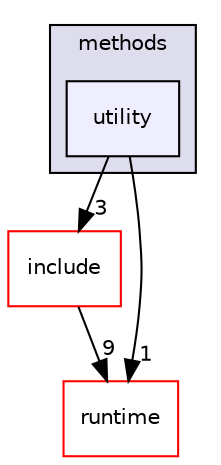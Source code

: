 digraph "utility" {
  compound=true
  node [ fontsize="10", fontname="Helvetica"];
  edge [ labelfontsize="10", labelfontname="Helvetica"];
  subgraph clusterdir_f3aa04228f1472da1269499608c43564 {
    graph [ bgcolor="#ddddee", pencolor="black", label="methods" fontname="Helvetica", fontsize="10", URL="dir_f3aa04228f1472da1269499608c43564.html"]
  dir_5e243b881599028e1370f1075d771b32 [shape=box, label="utility", style="filled", fillcolor="#eeeeff", pencolor="black", URL="dir_5e243b881599028e1370f1075d771b32.html"];
  }
  dir_2fa8417925308be52a9c60106667e5c1 [shape=box label="include" fillcolor="white" style="filled" color="red" URL="dir_2fa8417925308be52a9c60106667e5c1.html"];
  dir_bacc0c93d90f14ec72dd74ece09979fb [shape=box label="runtime" fillcolor="white" style="filled" color="red" URL="dir_bacc0c93d90f14ec72dd74ece09979fb.html"];
  dir_2fa8417925308be52a9c60106667e5c1->dir_bacc0c93d90f14ec72dd74ece09979fb [headlabel="9", labeldistance=1.5 headhref="dir_000004_000019.html"];
  dir_5e243b881599028e1370f1075d771b32->dir_2fa8417925308be52a9c60106667e5c1 [headlabel="3", labeldistance=1.5 headhref="dir_000029_000004.html"];
  dir_5e243b881599028e1370f1075d771b32->dir_bacc0c93d90f14ec72dd74ece09979fb [headlabel="1", labeldistance=1.5 headhref="dir_000029_000019.html"];
}
